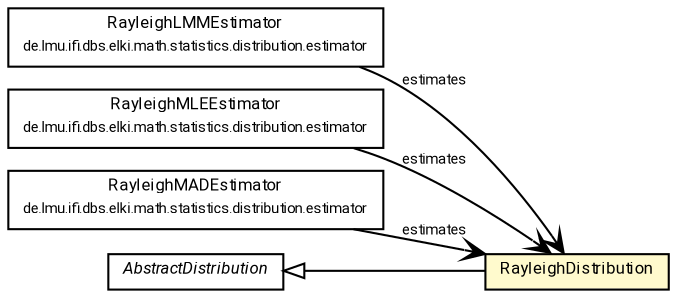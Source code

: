 #!/usr/local/bin/dot
#
# Class diagram 
# Generated by UMLGraph version R5_7_2-60-g0e99a6 (http://www.spinellis.gr/umlgraph/)
#

digraph G {
	graph [fontnames="svg"]
	edge [fontname="Roboto",fontsize=7,labelfontname="Roboto",labelfontsize=7,color="black"];
	node [fontname="Roboto",fontcolor="black",fontsize=8,shape=plaintext,margin=0,width=0,height=0];
	nodesep=0.15;
	ranksep=0.25;
	rankdir=LR;
	// de.lmu.ifi.dbs.elki.math.statistics.distribution.estimator.RayleighLMMEstimator
	c8790351 [label=<<table title="de.lmu.ifi.dbs.elki.math.statistics.distribution.estimator.RayleighLMMEstimator" border="0" cellborder="1" cellspacing="0" cellpadding="2" href="estimator/RayleighLMMEstimator.html" target="_parent">
		<tr><td><table border="0" cellspacing="0" cellpadding="1">
		<tr><td align="center" balign="center"> <font face="Roboto">RayleighLMMEstimator</font> </td></tr>
		<tr><td align="center" balign="center"> <font face="Roboto" point-size="7.0">de.lmu.ifi.dbs.elki.math.statistics.distribution.estimator</font> </td></tr>
		</table></td></tr>
		</table>>, URL="estimator/RayleighLMMEstimator.html"];
	// de.lmu.ifi.dbs.elki.math.statistics.distribution.estimator.RayleighMLEEstimator
	c8790383 [label=<<table title="de.lmu.ifi.dbs.elki.math.statistics.distribution.estimator.RayleighMLEEstimator" border="0" cellborder="1" cellspacing="0" cellpadding="2" href="estimator/RayleighMLEEstimator.html" target="_parent">
		<tr><td><table border="0" cellspacing="0" cellpadding="1">
		<tr><td align="center" balign="center"> <font face="Roboto">RayleighMLEEstimator</font> </td></tr>
		<tr><td align="center" balign="center"> <font face="Roboto" point-size="7.0">de.lmu.ifi.dbs.elki.math.statistics.distribution.estimator</font> </td></tr>
		</table></td></tr>
		</table>>, URL="estimator/RayleighMLEEstimator.html"];
	// de.lmu.ifi.dbs.elki.math.statistics.distribution.estimator.RayleighMADEstimator
	c8790418 [label=<<table title="de.lmu.ifi.dbs.elki.math.statistics.distribution.estimator.RayleighMADEstimator" border="0" cellborder="1" cellspacing="0" cellpadding="2" href="estimator/RayleighMADEstimator.html" target="_parent">
		<tr><td><table border="0" cellspacing="0" cellpadding="1">
		<tr><td align="center" balign="center"> <font face="Roboto">RayleighMADEstimator</font> </td></tr>
		<tr><td align="center" balign="center"> <font face="Roboto" point-size="7.0">de.lmu.ifi.dbs.elki.math.statistics.distribution.estimator</font> </td></tr>
		</table></td></tr>
		</table>>, URL="estimator/RayleighMADEstimator.html"];
	// de.lmu.ifi.dbs.elki.math.statistics.distribution.RayleighDistribution
	c8790458 [label=<<table title="de.lmu.ifi.dbs.elki.math.statistics.distribution.RayleighDistribution" border="0" cellborder="1" cellspacing="0" cellpadding="2" bgcolor="lemonChiffon" href="RayleighDistribution.html" target="_parent">
		<tr><td><table border="0" cellspacing="0" cellpadding="1">
		<tr><td align="center" balign="center"> <font face="Roboto">RayleighDistribution</font> </td></tr>
		</table></td></tr>
		</table>>, URL="RayleighDistribution.html"];
	// de.lmu.ifi.dbs.elki.math.statistics.distribution.AbstractDistribution
	c8790474 [label=<<table title="de.lmu.ifi.dbs.elki.math.statistics.distribution.AbstractDistribution" border="0" cellborder="1" cellspacing="0" cellpadding="2" href="AbstractDistribution.html" target="_parent">
		<tr><td><table border="0" cellspacing="0" cellpadding="1">
		<tr><td align="center" balign="center"> <font face="Roboto"><i>AbstractDistribution</i></font> </td></tr>
		</table></td></tr>
		</table>>, URL="AbstractDistribution.html"];
	// de.lmu.ifi.dbs.elki.math.statistics.distribution.estimator.RayleighLMMEstimator navassoc de.lmu.ifi.dbs.elki.math.statistics.distribution.RayleighDistribution
	c8790351 -> c8790458 [arrowhead=open,weight=1,label="estimates"];
	// de.lmu.ifi.dbs.elki.math.statistics.distribution.estimator.RayleighMLEEstimator navassoc de.lmu.ifi.dbs.elki.math.statistics.distribution.RayleighDistribution
	c8790383 -> c8790458 [arrowhead=open,weight=1,label="estimates"];
	// de.lmu.ifi.dbs.elki.math.statistics.distribution.estimator.RayleighMADEstimator navassoc de.lmu.ifi.dbs.elki.math.statistics.distribution.RayleighDistribution
	c8790418 -> c8790458 [arrowhead=open,weight=1,label="estimates"];
	// de.lmu.ifi.dbs.elki.math.statistics.distribution.RayleighDistribution extends de.lmu.ifi.dbs.elki.math.statistics.distribution.AbstractDistribution
	c8790474 -> c8790458 [arrowtail=empty,dir=back,weight=10];
}

